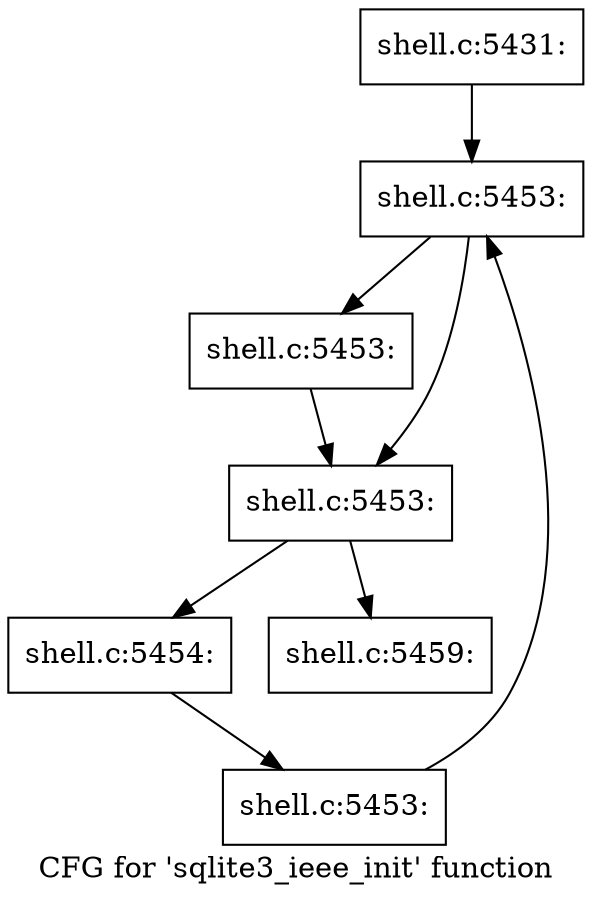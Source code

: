 digraph "CFG for 'sqlite3_ieee_init' function" {
	label="CFG for 'sqlite3_ieee_init' function";

	Node0x560276329d20 [shape=record,label="{shell.c:5431:}"];
	Node0x560276329d20 -> Node0x560276336890;
	Node0x560276336890 [shape=record,label="{shell.c:5453:}"];
	Node0x560276336890 -> Node0x5602763390f0;
	Node0x560276336890 -> Node0x5602763390a0;
	Node0x5602763390f0 [shape=record,label="{shell.c:5453:}"];
	Node0x5602763390f0 -> Node0x5602763390a0;
	Node0x5602763390a0 [shape=record,label="{shell.c:5453:}"];
	Node0x5602763390a0 -> Node0x560276339020;
	Node0x5602763390a0 -> Node0x56027631f9e0;
	Node0x560276339020 [shape=record,label="{shell.c:5454:}"];
	Node0x560276339020 -> Node0x560276338f90;
	Node0x560276338f90 [shape=record,label="{shell.c:5453:}"];
	Node0x560276338f90 -> Node0x560276336890;
	Node0x56027631f9e0 [shape=record,label="{shell.c:5459:}"];
}
